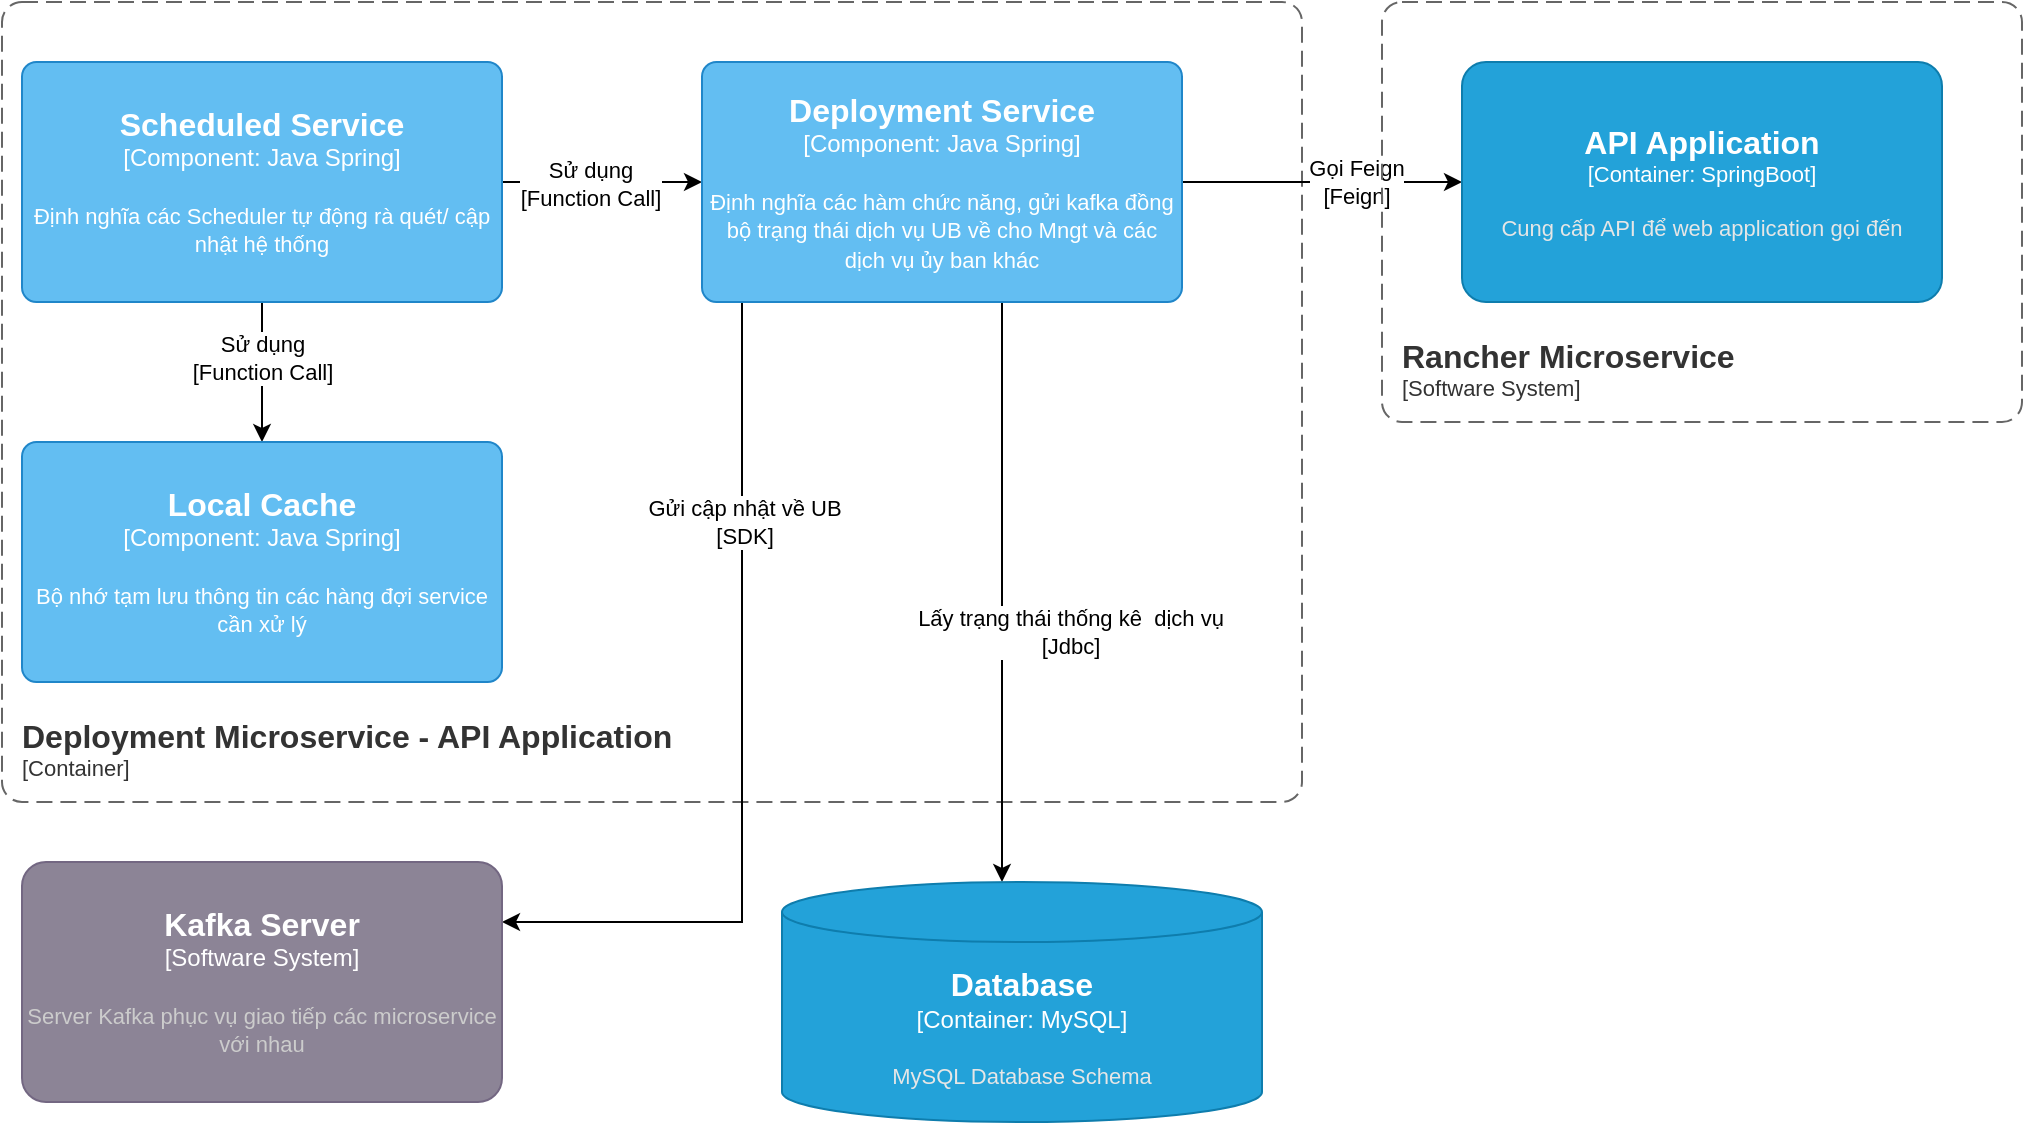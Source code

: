 <mxfile version="20.8.15" type="github">
  <diagram name="Page-1" id="Uwjv1EdfPq5HpsPozovY">
    <mxGraphModel dx="1799" dy="937" grid="1" gridSize="10" guides="1" tooltips="1" connect="1" arrows="1" fold="1" page="1" pageScale="1" pageWidth="850" pageHeight="1100" math="0" shadow="0">
      <root>
        <mxCell id="0" />
        <mxCell id="1" parent="0" />
        <object placeholders="1" c4Name="Deployment Microservice - API Application" c4Type="ContainerScopeBoundary" c4Application="Container" label="&lt;font style=&quot;font-size: 16px&quot;&gt;&lt;b&gt;&lt;div style=&quot;text-align: left&quot;&gt;%c4Name%&lt;/div&gt;&lt;/b&gt;&lt;/font&gt;&lt;div style=&quot;text-align: left&quot;&gt;[%c4Application%]&lt;/div&gt;" id="FvJU3H9jv9qHubIBIeJe-1">
          <mxCell style="rounded=1;fontSize=11;whiteSpace=wrap;html=1;dashed=1;arcSize=20;fillColor=none;strokeColor=#666666;fontColor=#333333;labelBackgroundColor=none;align=left;verticalAlign=bottom;labelBorderColor=none;spacingTop=0;spacing=10;dashPattern=8 4;metaEdit=1;rotatable=0;perimeter=rectanglePerimeter;noLabel=0;labelPadding=0;allowArrows=0;connectable=0;expand=0;recursiveResize=0;editable=1;pointerEvents=0;absoluteArcSize=1;points=[[0.25,0,0],[0.5,0,0],[0.75,0,0],[1,0.25,0],[1,0.5,0],[1,0.75,0],[0.75,1,0],[0.5,1,0],[0.25,1,0],[0,0.75,0],[0,0.5,0],[0,0.25,0]];" parent="1" vertex="1">
            <mxGeometry x="70" y="460" width="650" height="400" as="geometry" />
          </mxCell>
        </object>
        <mxCell id="FvJU3H9jv9qHubIBIeJe-7" value="" style="edgeStyle=orthogonalEdgeStyle;rounded=0;orthogonalLoop=1;jettySize=auto;html=1;" parent="1" source="FvJU3H9jv9qHubIBIeJe-3" target="FvJU3H9jv9qHubIBIeJe-4" edge="1">
          <mxGeometry relative="1" as="geometry" />
        </mxCell>
        <mxCell id="FvJU3H9jv9qHubIBIeJe-8" value="Sử dụng&lt;br&gt;[Function Call]" style="edgeLabel;html=1;align=center;verticalAlign=middle;resizable=0;points=[];" parent="FvJU3H9jv9qHubIBIeJe-7" vertex="1" connectable="0">
          <mxGeometry x="-0.13" y="-1" relative="1" as="geometry">
            <mxPoint as="offset" />
          </mxGeometry>
        </mxCell>
        <mxCell id="FvJU3H9jv9qHubIBIeJe-9" value="" style="edgeStyle=orthogonalEdgeStyle;rounded=0;orthogonalLoop=1;jettySize=auto;html=1;" parent="1" source="FvJU3H9jv9qHubIBIeJe-3" target="FvJU3H9jv9qHubIBIeJe-6" edge="1">
          <mxGeometry relative="1" as="geometry" />
        </mxCell>
        <mxCell id="FvJU3H9jv9qHubIBIeJe-10" value="Sử dụng&lt;br&gt;[Function Call]" style="edgeLabel;html=1;align=center;verticalAlign=middle;resizable=0;points=[];" parent="FvJU3H9jv9qHubIBIeJe-9" vertex="1" connectable="0">
          <mxGeometry x="-0.197" relative="1" as="geometry">
            <mxPoint as="offset" />
          </mxGeometry>
        </mxCell>
        <object placeholders="1" c4Name="Scheduled Service" c4Type="Component" c4Technology="Java Spring" c4Description="Định nghĩa các Scheduler tự động rà quét/ cập nhật hệ thống" label="&lt;font style=&quot;font-size: 16px&quot;&gt;&lt;b&gt;%c4Name%&lt;/b&gt;&lt;/font&gt;&lt;div&gt;[%c4Type%: %c4Technology%]&lt;/div&gt;&lt;br&gt;&lt;div&gt;&lt;font style=&quot;font-size: 11px&quot;&gt;%c4Description%&lt;/font&gt;&lt;/div&gt;" id="FvJU3H9jv9qHubIBIeJe-3">
          <mxCell style="rounded=1;whiteSpace=wrap;html=1;labelBackgroundColor=none;fillColor=#63BEF2;fontColor=#ffffff;align=center;arcSize=6;strokeColor=#2086C9;metaEdit=1;resizable=0;points=[[0.25,0,0],[0.5,0,0],[0.75,0,0],[1,0.25,0],[1,0.5,0],[1,0.75,0],[0.75,1,0],[0.5,1,0],[0.25,1,0],[0,0.75,0],[0,0.5,0],[0,0.25,0]];" parent="1" vertex="1">
            <mxGeometry x="80" y="490" width="240" height="120" as="geometry" />
          </mxCell>
        </object>
        <mxCell id="FvJU3H9jv9qHubIBIeJe-13" style="edgeStyle=orthogonalEdgeStyle;rounded=0;orthogonalLoop=1;jettySize=auto;html=1;" parent="1" source="FvJU3H9jv9qHubIBIeJe-4" target="FvJU3H9jv9qHubIBIeJe-5" edge="1">
          <mxGeometry relative="1" as="geometry">
            <Array as="points">
              <mxPoint x="440" y="920" />
            </Array>
          </mxGeometry>
        </mxCell>
        <mxCell id="FvJU3H9jv9qHubIBIeJe-14" value="Gửi cập nhật về UB&lt;br&gt;[SDK]" style="edgeLabel;html=1;align=center;verticalAlign=middle;resizable=0;points=[];" parent="FvJU3H9jv9qHubIBIeJe-13" vertex="1" connectable="0">
          <mxGeometry x="0.667" y="-2" relative="1" as="geometry">
            <mxPoint x="49" y="-198" as="offset" />
          </mxGeometry>
        </mxCell>
        <mxCell id="FvJU3H9jv9qHubIBIeJe-16" style="edgeStyle=orthogonalEdgeStyle;rounded=0;orthogonalLoop=1;jettySize=auto;html=1;" parent="1" source="FvJU3H9jv9qHubIBIeJe-4" target="FvJU3H9jv9qHubIBIeJe-15" edge="1">
          <mxGeometry relative="1" as="geometry">
            <Array as="points">
              <mxPoint x="570" y="670" />
              <mxPoint x="570" y="670" />
            </Array>
          </mxGeometry>
        </mxCell>
        <mxCell id="FvJU3H9jv9qHubIBIeJe-17" value="Lấy trạng thái thống kê&amp;nbsp; dịch vụ&lt;br&gt;[Jdbc]" style="edgeLabel;html=1;align=center;verticalAlign=middle;resizable=0;points=[];" parent="FvJU3H9jv9qHubIBIeJe-16" vertex="1" connectable="0">
          <mxGeometry x="-0.628" y="1" relative="1" as="geometry">
            <mxPoint x="33" y="111" as="offset" />
          </mxGeometry>
        </mxCell>
        <mxCell id="LB2SXaRSTyLNyfLoz0oY-3" style="edgeStyle=orthogonalEdgeStyle;rounded=0;orthogonalLoop=1;jettySize=auto;html=1;" edge="1" parent="1" source="FvJU3H9jv9qHubIBIeJe-4" target="LB2SXaRSTyLNyfLoz0oY-1">
          <mxGeometry relative="1" as="geometry" />
        </mxCell>
        <mxCell id="LB2SXaRSTyLNyfLoz0oY-4" value="Gọi Feign&lt;br&gt;[Feign]" style="edgeLabel;html=1;align=center;verticalAlign=middle;resizable=0;points=[];" vertex="1" connectable="0" parent="LB2SXaRSTyLNyfLoz0oY-3">
          <mxGeometry x="0.24" relative="1" as="geometry">
            <mxPoint as="offset" />
          </mxGeometry>
        </mxCell>
        <object placeholders="1" c4Name="Deployment Service" c4Type="Component" c4Technology="Java Spring" c4Description="Định nghĩa các hàm chức năng, gửi kafka đồng bộ trạng thái dịch vụ UB về cho Mngt và các dịch vụ ủy ban khác" label="&lt;font style=&quot;font-size: 16px&quot;&gt;&lt;b&gt;%c4Name%&lt;/b&gt;&lt;/font&gt;&lt;div&gt;[%c4Type%: %c4Technology%]&lt;/div&gt;&lt;br&gt;&lt;div&gt;&lt;font style=&quot;font-size: 11px&quot;&gt;%c4Description%&lt;/font&gt;&lt;/div&gt;" id="FvJU3H9jv9qHubIBIeJe-4">
          <mxCell style="rounded=1;whiteSpace=wrap;html=1;labelBackgroundColor=none;fillColor=#63BEF2;fontColor=#ffffff;align=center;arcSize=6;strokeColor=#2086C9;metaEdit=1;resizable=0;points=[[0.25,0,0],[0.5,0,0],[0.75,0,0],[1,0.25,0],[1,0.5,0],[1,0.75,0],[0.75,1,0],[0.5,1,0],[0.25,1,0],[0,0.75,0],[0,0.5,0],[0,0.25,0]];" parent="1" vertex="1">
            <mxGeometry x="420" y="490" width="240" height="120" as="geometry" />
          </mxCell>
        </object>
        <object placeholders="1" c4Name="Kafka Server" c4Type="Software System" c4Description="Server Kafka phục vụ giao tiếp các microservice với nhau" label="&lt;font style=&quot;font-size: 16px&quot;&gt;&lt;b&gt;%c4Name%&lt;/b&gt;&lt;/font&gt;&lt;div&gt;[%c4Type%]&lt;/div&gt;&lt;br&gt;&lt;div&gt;&lt;font style=&quot;font-size: 11px&quot;&gt;&lt;font color=&quot;#cccccc&quot;&gt;%c4Description%&lt;/font&gt;&lt;/div&gt;" id="FvJU3H9jv9qHubIBIeJe-5">
          <mxCell style="rounded=1;whiteSpace=wrap;html=1;labelBackgroundColor=none;fillColor=#8C8496;fontColor=#ffffff;align=center;arcSize=10;strokeColor=#736782;metaEdit=1;resizable=0;points=[[0.25,0,0],[0.5,0,0],[0.75,0,0],[1,0.25,0],[1,0.5,0],[1,0.75,0],[0.75,1,0],[0.5,1,0],[0.25,1,0],[0,0.75,0],[0,0.5,0],[0,0.25,0]];" parent="1" vertex="1">
            <mxGeometry x="80" y="890" width="240" height="120" as="geometry" />
          </mxCell>
        </object>
        <object placeholders="1" c4Name="Local Cache" c4Type="Component" c4Technology="Java Spring" c4Description="Bộ nhớ tạm lưu thông tin các hàng đợi service cần xử lý" label="&lt;font style=&quot;font-size: 16px&quot;&gt;&lt;b&gt;%c4Name%&lt;/b&gt;&lt;/font&gt;&lt;div&gt;[%c4Type%: %c4Technology%]&lt;/div&gt;&lt;br&gt;&lt;div&gt;&lt;font style=&quot;font-size: 11px&quot;&gt;%c4Description%&lt;/font&gt;&lt;/div&gt;" id="FvJU3H9jv9qHubIBIeJe-6">
          <mxCell style="rounded=1;whiteSpace=wrap;html=1;labelBackgroundColor=none;fillColor=#63BEF2;fontColor=#ffffff;align=center;arcSize=6;strokeColor=#2086C9;metaEdit=1;resizable=0;points=[[0.25,0,0],[0.5,0,0],[0.75,0,0],[1,0.25,0],[1,0.5,0],[1,0.75,0],[0.75,1,0],[0.5,1,0],[0.25,1,0],[0,0.75,0],[0,0.5,0],[0,0.25,0]];" parent="1" vertex="1">
            <mxGeometry x="80" y="680" width="240" height="120" as="geometry" />
          </mxCell>
        </object>
        <object placeholders="1" c4Type="Database" c4Container="Container" c4Technology="MySQL" c4Description="MySQL Database Schema" label="&lt;font style=&quot;font-size: 16px&quot;&gt;&lt;b&gt;%c4Type%&lt;/b&gt;&lt;/font&gt;&lt;div&gt;[%c4Container%:&amp;nbsp;%c4Technology%]&lt;/div&gt;&lt;br&gt;&lt;div&gt;&lt;font style=&quot;font-size: 11px&quot;&gt;&lt;font color=&quot;#E6E6E6&quot;&gt;%c4Description%&lt;/font&gt;&lt;/div&gt;" id="FvJU3H9jv9qHubIBIeJe-15">
          <mxCell style="shape=cylinder3;size=15;whiteSpace=wrap;html=1;boundedLbl=1;rounded=0;labelBackgroundColor=none;fillColor=#23A2D9;fontSize=12;fontColor=#ffffff;align=center;strokeColor=#0E7DAD;metaEdit=1;points=[[0.5,0,0],[1,0.25,0],[1,0.5,0],[1,0.75,0],[0.5,1,0],[0,0.75,0],[0,0.5,0],[0,0.25,0]];resizable=0;" parent="1" vertex="1">
            <mxGeometry x="460" y="900" width="240" height="120" as="geometry" />
          </mxCell>
        </object>
        <object placeholders="1" c4Name="API Application" c4Type="Container" c4Technology="SpringBoot" c4Description="Cung cấp API để web application gọi đến " label="&lt;font style=&quot;font-size: 16px&quot;&gt;&lt;b&gt;%c4Name%&lt;/b&gt;&lt;/font&gt;&lt;div&gt;[%c4Type%: %c4Technology%]&lt;/div&gt;&lt;br&gt;&lt;div&gt;&lt;font style=&quot;font-size: 11px&quot;&gt;&lt;font color=&quot;#E6E6E6&quot;&gt;%c4Description%&lt;/font&gt;&lt;/div&gt;" id="LB2SXaRSTyLNyfLoz0oY-1">
          <mxCell style="rounded=1;whiteSpace=wrap;html=1;fontSize=11;labelBackgroundColor=none;fillColor=#23A2D9;fontColor=#ffffff;align=center;arcSize=10;strokeColor=#0E7DAD;metaEdit=1;resizable=0;points=[[0.25,0,0],[0.5,0,0],[0.75,0,0],[1,0.25,0],[1,0.5,0],[1,0.75,0],[0.75,1,0],[0.5,1,0],[0.25,1,0],[0,0.75,0],[0,0.5,0],[0,0.25,0]];" vertex="1" parent="1">
            <mxGeometry x="800" y="490" width="240" height="120" as="geometry" />
          </mxCell>
        </object>
        <object placeholders="1" c4Name="Rancher Microservice" c4Type="SystemScopeBoundary" c4Application="Software System" label="&lt;font style=&quot;font-size: 16px&quot;&gt;&lt;b&gt;&lt;div style=&quot;text-align: left&quot;&gt;%c4Name%&lt;/div&gt;&lt;/b&gt;&lt;/font&gt;&lt;div style=&quot;text-align: left&quot;&gt;[%c4Application%]&lt;/div&gt;" id="LB2SXaRSTyLNyfLoz0oY-2">
          <mxCell style="rounded=1;fontSize=11;whiteSpace=wrap;html=1;dashed=1;arcSize=20;fillColor=none;strokeColor=#666666;fontColor=#333333;labelBackgroundColor=none;align=left;verticalAlign=bottom;labelBorderColor=none;spacingTop=0;spacing=10;dashPattern=8 4;metaEdit=1;rotatable=0;perimeter=rectanglePerimeter;noLabel=0;labelPadding=0;allowArrows=0;connectable=0;expand=0;recursiveResize=0;editable=1;pointerEvents=0;absoluteArcSize=1;points=[[0.25,0,0],[0.5,0,0],[0.75,0,0],[1,0.25,0],[1,0.5,0],[1,0.75,0],[0.75,1,0],[0.5,1,0],[0.25,1,0],[0,0.75,0],[0,0.5,0],[0,0.25,0]];" vertex="1" parent="1">
            <mxGeometry x="760" y="460" width="320" height="210" as="geometry" />
          </mxCell>
        </object>
      </root>
    </mxGraphModel>
  </diagram>
</mxfile>
